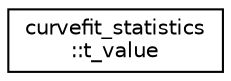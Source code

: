 digraph "Graphical Class Hierarchy"
{
  edge [fontname="Helvetica",fontsize="10",labelfontname="Helvetica",labelfontsize="10"];
  node [fontname="Helvetica",fontsize="10",shape=record];
  rankdir="LR";
  Node1 [label="curvefit_statistics\l::t_value",height=0.2,width=0.4,color="black", fillcolor="white", style="filled",URL="$interfacecurvefit__statistics_1_1t__value.html",tooltip="Computes the t-value (t-score) given a percentage of the area under the standard normal distribution ..."];
}
